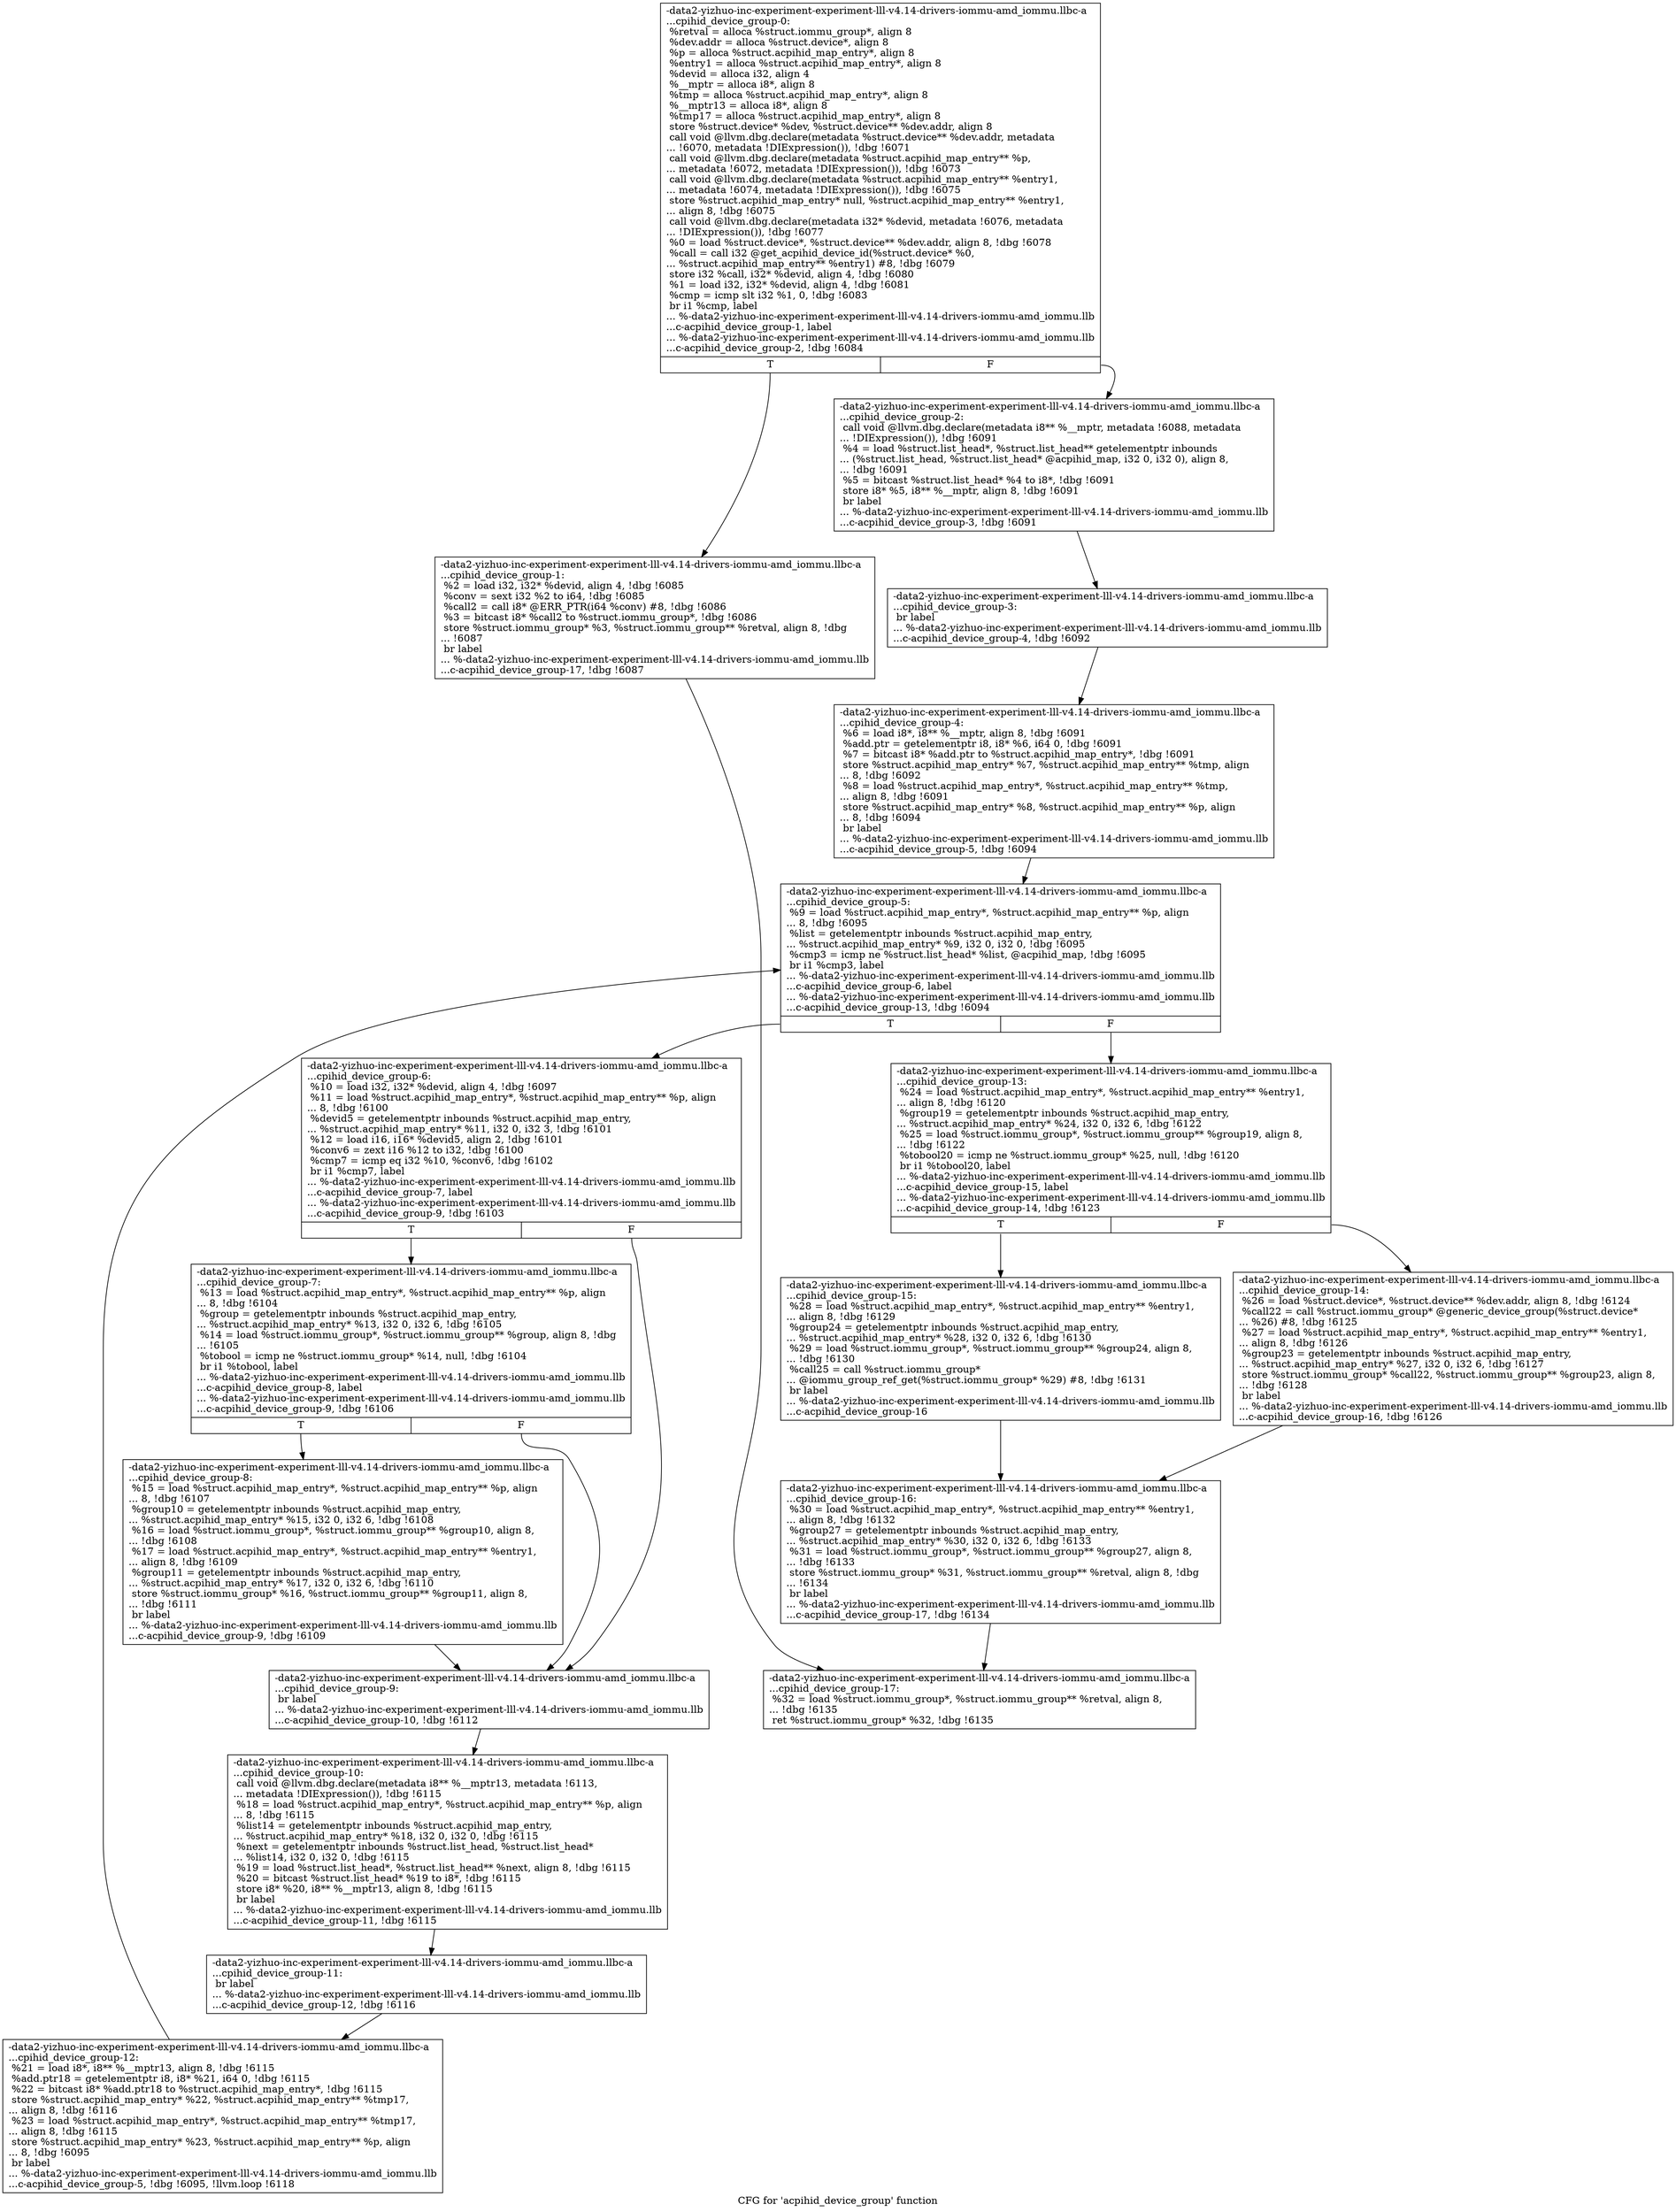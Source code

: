 digraph "CFG for 'acpihid_device_group' function" {
	label="CFG for 'acpihid_device_group' function";

	Node0x561b9496e2b0 [shape=record,label="{-data2-yizhuo-inc-experiment-experiment-lll-v4.14-drivers-iommu-amd_iommu.llbc-a\l...cpihid_device_group-0:\l  %retval = alloca %struct.iommu_group*, align 8\l  %dev.addr = alloca %struct.device*, align 8\l  %p = alloca %struct.acpihid_map_entry*, align 8\l  %entry1 = alloca %struct.acpihid_map_entry*, align 8\l  %devid = alloca i32, align 4\l  %__mptr = alloca i8*, align 8\l  %tmp = alloca %struct.acpihid_map_entry*, align 8\l  %__mptr13 = alloca i8*, align 8\l  %tmp17 = alloca %struct.acpihid_map_entry*, align 8\l  store %struct.device* %dev, %struct.device** %dev.addr, align 8\l  call void @llvm.dbg.declare(metadata %struct.device** %dev.addr, metadata\l... !6070, metadata !DIExpression()), !dbg !6071\l  call void @llvm.dbg.declare(metadata %struct.acpihid_map_entry** %p,\l... metadata !6072, metadata !DIExpression()), !dbg !6073\l  call void @llvm.dbg.declare(metadata %struct.acpihid_map_entry** %entry1,\l... metadata !6074, metadata !DIExpression()), !dbg !6075\l  store %struct.acpihid_map_entry* null, %struct.acpihid_map_entry** %entry1,\l... align 8, !dbg !6075\l  call void @llvm.dbg.declare(metadata i32* %devid, metadata !6076, metadata\l... !DIExpression()), !dbg !6077\l  %0 = load %struct.device*, %struct.device** %dev.addr, align 8, !dbg !6078\l  %call = call i32 @get_acpihid_device_id(%struct.device* %0,\l... %struct.acpihid_map_entry** %entry1) #8, !dbg !6079\l  store i32 %call, i32* %devid, align 4, !dbg !6080\l  %1 = load i32, i32* %devid, align 4, !dbg !6081\l  %cmp = icmp slt i32 %1, 0, !dbg !6083\l  br i1 %cmp, label\l... %-data2-yizhuo-inc-experiment-experiment-lll-v4.14-drivers-iommu-amd_iommu.llb\l...c-acpihid_device_group-1, label\l... %-data2-yizhuo-inc-experiment-experiment-lll-v4.14-drivers-iommu-amd_iommu.llb\l...c-acpihid_device_group-2, !dbg !6084\l|{<s0>T|<s1>F}}"];
	Node0x561b9496e2b0:s0 -> Node0x561b94972f70;
	Node0x561b9496e2b0:s1 -> Node0x561b94975ba0;
	Node0x561b94972f70 [shape=record,label="{-data2-yizhuo-inc-experiment-experiment-lll-v4.14-drivers-iommu-amd_iommu.llbc-a\l...cpihid_device_group-1: \l  %2 = load i32, i32* %devid, align 4, !dbg !6085\l  %conv = sext i32 %2 to i64, !dbg !6085\l  %call2 = call i8* @ERR_PTR(i64 %conv) #8, !dbg !6086\l  %3 = bitcast i8* %call2 to %struct.iommu_group*, !dbg !6086\l  store %struct.iommu_group* %3, %struct.iommu_group** %retval, align 8, !dbg\l... !6087\l  br label\l... %-data2-yizhuo-inc-experiment-experiment-lll-v4.14-drivers-iommu-amd_iommu.llb\l...c-acpihid_device_group-17, !dbg !6087\l}"];
	Node0x561b94972f70 -> Node0x561b94976050;
	Node0x561b94975ba0 [shape=record,label="{-data2-yizhuo-inc-experiment-experiment-lll-v4.14-drivers-iommu-amd_iommu.llbc-a\l...cpihid_device_group-2: \l  call void @llvm.dbg.declare(metadata i8** %__mptr, metadata !6088, metadata\l... !DIExpression()), !dbg !6091\l  %4 = load %struct.list_head*, %struct.list_head** getelementptr inbounds\l... (%struct.list_head, %struct.list_head* @acpihid_map, i32 0, i32 0), align 8,\l... !dbg !6091\l  %5 = bitcast %struct.list_head* %4 to i8*, !dbg !6091\l  store i8* %5, i8** %__mptr, align 8, !dbg !6091\l  br label\l... %-data2-yizhuo-inc-experiment-experiment-lll-v4.14-drivers-iommu-amd_iommu.llb\l...c-acpihid_device_group-3, !dbg !6091\l}"];
	Node0x561b94975ba0 -> Node0x561b94975bf0;
	Node0x561b94975bf0 [shape=record,label="{-data2-yizhuo-inc-experiment-experiment-lll-v4.14-drivers-iommu-amd_iommu.llbc-a\l...cpihid_device_group-3: \l  br label\l... %-data2-yizhuo-inc-experiment-experiment-lll-v4.14-drivers-iommu-amd_iommu.llb\l...c-acpihid_device_group-4, !dbg !6092\l}"];
	Node0x561b94975bf0 -> Node0x561b94975c40;
	Node0x561b94975c40 [shape=record,label="{-data2-yizhuo-inc-experiment-experiment-lll-v4.14-drivers-iommu-amd_iommu.llbc-a\l...cpihid_device_group-4: \l  %6 = load i8*, i8** %__mptr, align 8, !dbg !6091\l  %add.ptr = getelementptr i8, i8* %6, i64 0, !dbg !6091\l  %7 = bitcast i8* %add.ptr to %struct.acpihid_map_entry*, !dbg !6091\l  store %struct.acpihid_map_entry* %7, %struct.acpihid_map_entry** %tmp, align\l... 8, !dbg !6092\l  %8 = load %struct.acpihid_map_entry*, %struct.acpihid_map_entry** %tmp,\l... align 8, !dbg !6091\l  store %struct.acpihid_map_entry* %8, %struct.acpihid_map_entry** %p, align\l... 8, !dbg !6094\l  br label\l... %-data2-yizhuo-inc-experiment-experiment-lll-v4.14-drivers-iommu-amd_iommu.llb\l...c-acpihid_device_group-5, !dbg !6094\l}"];
	Node0x561b94975c40 -> Node0x561b94975c90;
	Node0x561b94975c90 [shape=record,label="{-data2-yizhuo-inc-experiment-experiment-lll-v4.14-drivers-iommu-amd_iommu.llbc-a\l...cpihid_device_group-5: \l  %9 = load %struct.acpihid_map_entry*, %struct.acpihid_map_entry** %p, align\l... 8, !dbg !6095\l  %list = getelementptr inbounds %struct.acpihid_map_entry,\l... %struct.acpihid_map_entry* %9, i32 0, i32 0, !dbg !6095\l  %cmp3 = icmp ne %struct.list_head* %list, @acpihid_map, !dbg !6095\l  br i1 %cmp3, label\l... %-data2-yizhuo-inc-experiment-experiment-lll-v4.14-drivers-iommu-amd_iommu.llb\l...c-acpihid_device_group-6, label\l... %-data2-yizhuo-inc-experiment-experiment-lll-v4.14-drivers-iommu-amd_iommu.llb\l...c-acpihid_device_group-13, !dbg !6094\l|{<s0>T|<s1>F}}"];
	Node0x561b94975c90:s0 -> Node0x561b94975ce0;
	Node0x561b94975c90:s1 -> Node0x561b94975f10;
	Node0x561b94975ce0 [shape=record,label="{-data2-yizhuo-inc-experiment-experiment-lll-v4.14-drivers-iommu-amd_iommu.llbc-a\l...cpihid_device_group-6: \l  %10 = load i32, i32* %devid, align 4, !dbg !6097\l  %11 = load %struct.acpihid_map_entry*, %struct.acpihid_map_entry** %p, align\l... 8, !dbg !6100\l  %devid5 = getelementptr inbounds %struct.acpihid_map_entry,\l... %struct.acpihid_map_entry* %11, i32 0, i32 3, !dbg !6101\l  %12 = load i16, i16* %devid5, align 2, !dbg !6101\l  %conv6 = zext i16 %12 to i32, !dbg !6100\l  %cmp7 = icmp eq i32 %10, %conv6, !dbg !6102\l  br i1 %cmp7, label\l... %-data2-yizhuo-inc-experiment-experiment-lll-v4.14-drivers-iommu-amd_iommu.llb\l...c-acpihid_device_group-7, label\l... %-data2-yizhuo-inc-experiment-experiment-lll-v4.14-drivers-iommu-amd_iommu.llb\l...c-acpihid_device_group-9, !dbg !6103\l|{<s0>T|<s1>F}}"];
	Node0x561b94975ce0:s0 -> Node0x561b94975d30;
	Node0x561b94975ce0:s1 -> Node0x561b94975dd0;
	Node0x561b94975d30 [shape=record,label="{-data2-yizhuo-inc-experiment-experiment-lll-v4.14-drivers-iommu-amd_iommu.llbc-a\l...cpihid_device_group-7: \l  %13 = load %struct.acpihid_map_entry*, %struct.acpihid_map_entry** %p, align\l... 8, !dbg !6104\l  %group = getelementptr inbounds %struct.acpihid_map_entry,\l... %struct.acpihid_map_entry* %13, i32 0, i32 6, !dbg !6105\l  %14 = load %struct.iommu_group*, %struct.iommu_group** %group, align 8, !dbg\l... !6105\l  %tobool = icmp ne %struct.iommu_group* %14, null, !dbg !6104\l  br i1 %tobool, label\l... %-data2-yizhuo-inc-experiment-experiment-lll-v4.14-drivers-iommu-amd_iommu.llb\l...c-acpihid_device_group-8, label\l... %-data2-yizhuo-inc-experiment-experiment-lll-v4.14-drivers-iommu-amd_iommu.llb\l...c-acpihid_device_group-9, !dbg !6106\l|{<s0>T|<s1>F}}"];
	Node0x561b94975d30:s0 -> Node0x561b94975d80;
	Node0x561b94975d30:s1 -> Node0x561b94975dd0;
	Node0x561b94975d80 [shape=record,label="{-data2-yizhuo-inc-experiment-experiment-lll-v4.14-drivers-iommu-amd_iommu.llbc-a\l...cpihid_device_group-8: \l  %15 = load %struct.acpihid_map_entry*, %struct.acpihid_map_entry** %p, align\l... 8, !dbg !6107\l  %group10 = getelementptr inbounds %struct.acpihid_map_entry,\l... %struct.acpihid_map_entry* %15, i32 0, i32 6, !dbg !6108\l  %16 = load %struct.iommu_group*, %struct.iommu_group** %group10, align 8,\l... !dbg !6108\l  %17 = load %struct.acpihid_map_entry*, %struct.acpihid_map_entry** %entry1,\l... align 8, !dbg !6109\l  %group11 = getelementptr inbounds %struct.acpihid_map_entry,\l... %struct.acpihid_map_entry* %17, i32 0, i32 6, !dbg !6110\l  store %struct.iommu_group* %16, %struct.iommu_group** %group11, align 8,\l... !dbg !6111\l  br label\l... %-data2-yizhuo-inc-experiment-experiment-lll-v4.14-drivers-iommu-amd_iommu.llb\l...c-acpihid_device_group-9, !dbg !6109\l}"];
	Node0x561b94975d80 -> Node0x561b94975dd0;
	Node0x561b94975dd0 [shape=record,label="{-data2-yizhuo-inc-experiment-experiment-lll-v4.14-drivers-iommu-amd_iommu.llbc-a\l...cpihid_device_group-9: \l  br label\l... %-data2-yizhuo-inc-experiment-experiment-lll-v4.14-drivers-iommu-amd_iommu.llb\l...c-acpihid_device_group-10, !dbg !6112\l}"];
	Node0x561b94975dd0 -> Node0x561b94975e20;
	Node0x561b94975e20 [shape=record,label="{-data2-yizhuo-inc-experiment-experiment-lll-v4.14-drivers-iommu-amd_iommu.llbc-a\l...cpihid_device_group-10: \l  call void @llvm.dbg.declare(metadata i8** %__mptr13, metadata !6113,\l... metadata !DIExpression()), !dbg !6115\l  %18 = load %struct.acpihid_map_entry*, %struct.acpihid_map_entry** %p, align\l... 8, !dbg !6115\l  %list14 = getelementptr inbounds %struct.acpihid_map_entry,\l... %struct.acpihid_map_entry* %18, i32 0, i32 0, !dbg !6115\l  %next = getelementptr inbounds %struct.list_head, %struct.list_head*\l... %list14, i32 0, i32 0, !dbg !6115\l  %19 = load %struct.list_head*, %struct.list_head** %next, align 8, !dbg !6115\l  %20 = bitcast %struct.list_head* %19 to i8*, !dbg !6115\l  store i8* %20, i8** %__mptr13, align 8, !dbg !6115\l  br label\l... %-data2-yizhuo-inc-experiment-experiment-lll-v4.14-drivers-iommu-amd_iommu.llb\l...c-acpihid_device_group-11, !dbg !6115\l}"];
	Node0x561b94975e20 -> Node0x561b94975e70;
	Node0x561b94975e70 [shape=record,label="{-data2-yizhuo-inc-experiment-experiment-lll-v4.14-drivers-iommu-amd_iommu.llbc-a\l...cpihid_device_group-11: \l  br label\l... %-data2-yizhuo-inc-experiment-experiment-lll-v4.14-drivers-iommu-amd_iommu.llb\l...c-acpihid_device_group-12, !dbg !6116\l}"];
	Node0x561b94975e70 -> Node0x561b94975ec0;
	Node0x561b94975ec0 [shape=record,label="{-data2-yizhuo-inc-experiment-experiment-lll-v4.14-drivers-iommu-amd_iommu.llbc-a\l...cpihid_device_group-12: \l  %21 = load i8*, i8** %__mptr13, align 8, !dbg !6115\l  %add.ptr18 = getelementptr i8, i8* %21, i64 0, !dbg !6115\l  %22 = bitcast i8* %add.ptr18 to %struct.acpihid_map_entry*, !dbg !6115\l  store %struct.acpihid_map_entry* %22, %struct.acpihid_map_entry** %tmp17,\l... align 8, !dbg !6116\l  %23 = load %struct.acpihid_map_entry*, %struct.acpihid_map_entry** %tmp17,\l... align 8, !dbg !6115\l  store %struct.acpihid_map_entry* %23, %struct.acpihid_map_entry** %p, align\l... 8, !dbg !6095\l  br label\l... %-data2-yizhuo-inc-experiment-experiment-lll-v4.14-drivers-iommu-amd_iommu.llb\l...c-acpihid_device_group-5, !dbg !6095, !llvm.loop !6118\l}"];
	Node0x561b94975ec0 -> Node0x561b94975c90;
	Node0x561b94975f10 [shape=record,label="{-data2-yizhuo-inc-experiment-experiment-lll-v4.14-drivers-iommu-amd_iommu.llbc-a\l...cpihid_device_group-13: \l  %24 = load %struct.acpihid_map_entry*, %struct.acpihid_map_entry** %entry1,\l... align 8, !dbg !6120\l  %group19 = getelementptr inbounds %struct.acpihid_map_entry,\l... %struct.acpihid_map_entry* %24, i32 0, i32 6, !dbg !6122\l  %25 = load %struct.iommu_group*, %struct.iommu_group** %group19, align 8,\l... !dbg !6122\l  %tobool20 = icmp ne %struct.iommu_group* %25, null, !dbg !6120\l  br i1 %tobool20, label\l... %-data2-yizhuo-inc-experiment-experiment-lll-v4.14-drivers-iommu-amd_iommu.llb\l...c-acpihid_device_group-15, label\l... %-data2-yizhuo-inc-experiment-experiment-lll-v4.14-drivers-iommu-amd_iommu.llb\l...c-acpihid_device_group-14, !dbg !6123\l|{<s0>T|<s1>F}}"];
	Node0x561b94975f10:s0 -> Node0x561b94975fb0;
	Node0x561b94975f10:s1 -> Node0x561b94975f60;
	Node0x561b94975f60 [shape=record,label="{-data2-yizhuo-inc-experiment-experiment-lll-v4.14-drivers-iommu-amd_iommu.llbc-a\l...cpihid_device_group-14: \l  %26 = load %struct.device*, %struct.device** %dev.addr, align 8, !dbg !6124\l  %call22 = call %struct.iommu_group* @generic_device_group(%struct.device*\l... %26) #8, !dbg !6125\l  %27 = load %struct.acpihid_map_entry*, %struct.acpihid_map_entry** %entry1,\l... align 8, !dbg !6126\l  %group23 = getelementptr inbounds %struct.acpihid_map_entry,\l... %struct.acpihid_map_entry* %27, i32 0, i32 6, !dbg !6127\l  store %struct.iommu_group* %call22, %struct.iommu_group** %group23, align 8,\l... !dbg !6128\l  br label\l... %-data2-yizhuo-inc-experiment-experiment-lll-v4.14-drivers-iommu-amd_iommu.llb\l...c-acpihid_device_group-16, !dbg !6126\l}"];
	Node0x561b94975f60 -> Node0x561b94976000;
	Node0x561b94975fb0 [shape=record,label="{-data2-yizhuo-inc-experiment-experiment-lll-v4.14-drivers-iommu-amd_iommu.llbc-a\l...cpihid_device_group-15: \l  %28 = load %struct.acpihid_map_entry*, %struct.acpihid_map_entry** %entry1,\l... align 8, !dbg !6129\l  %group24 = getelementptr inbounds %struct.acpihid_map_entry,\l... %struct.acpihid_map_entry* %28, i32 0, i32 6, !dbg !6130\l  %29 = load %struct.iommu_group*, %struct.iommu_group** %group24, align 8,\l... !dbg !6130\l  %call25 = call %struct.iommu_group*\l... @iommu_group_ref_get(%struct.iommu_group* %29) #8, !dbg !6131\l  br label\l... %-data2-yizhuo-inc-experiment-experiment-lll-v4.14-drivers-iommu-amd_iommu.llb\l...c-acpihid_device_group-16\l}"];
	Node0x561b94975fb0 -> Node0x561b94976000;
	Node0x561b94976000 [shape=record,label="{-data2-yizhuo-inc-experiment-experiment-lll-v4.14-drivers-iommu-amd_iommu.llbc-a\l...cpihid_device_group-16: \l  %30 = load %struct.acpihid_map_entry*, %struct.acpihid_map_entry** %entry1,\l... align 8, !dbg !6132\l  %group27 = getelementptr inbounds %struct.acpihid_map_entry,\l... %struct.acpihid_map_entry* %30, i32 0, i32 6, !dbg !6133\l  %31 = load %struct.iommu_group*, %struct.iommu_group** %group27, align 8,\l... !dbg !6133\l  store %struct.iommu_group* %31, %struct.iommu_group** %retval, align 8, !dbg\l... !6134\l  br label\l... %-data2-yizhuo-inc-experiment-experiment-lll-v4.14-drivers-iommu-amd_iommu.llb\l...c-acpihid_device_group-17, !dbg !6134\l}"];
	Node0x561b94976000 -> Node0x561b94976050;
	Node0x561b94976050 [shape=record,label="{-data2-yizhuo-inc-experiment-experiment-lll-v4.14-drivers-iommu-amd_iommu.llbc-a\l...cpihid_device_group-17: \l  %32 = load %struct.iommu_group*, %struct.iommu_group** %retval, align 8,\l... !dbg !6135\l  ret %struct.iommu_group* %32, !dbg !6135\l}"];
}
